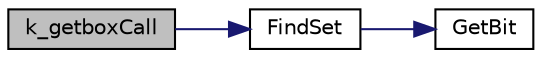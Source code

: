 digraph "k_getboxCall"
{
 // LATEX_PDF_SIZE
  edge [fontname="Helvetica",fontsize="10",labelfontname="Helvetica",labelfontsize="10"];
  node [fontname="Helvetica",fontsize="10",shape=record];
  rankdir="LR";
  Node1 [label="k_getboxCall",height=0.2,width=0.4,color="black", fillcolor="grey75", style="filled", fontcolor="black",tooltip="Performs all operations required to retrieve a bound message box to the running process."];
  Node1 -> Node2 [color="midnightblue",fontsize="10",style="solid"];
  Node2 [label="FindSet",height=0.2,width=0.4,color="black", fillcolor="white", style="filled",URL="$bitmap_8c.html#a2b442817bc15cbc0c86a872e1c3ce95b",tooltip="Finds The earliest set bit in bitmap."];
  Node2 -> Node3 [color="midnightblue",fontsize="10",style="solid"];
  Node3 [label="GetBit",height=0.2,width=0.4,color="black", fillcolor="white", style="filled",URL="$bitmap_8c.html#aea47b36efa670baedacd8eb1c8cefed9",tooltip="Gets thevalue of a specific bit in a bitmap."];
}
